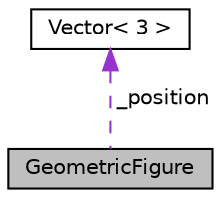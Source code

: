digraph "GeometricFigure"
{
 // LATEX_PDF_SIZE
  edge [fontname="Helvetica",fontsize="10",labelfontname="Helvetica",labelfontsize="10"];
  node [fontname="Helvetica",fontsize="10",shape=record];
  Node1 [label="GeometricFigure",height=0.2,width=0.4,color="black", fillcolor="grey75", style="filled", fontcolor="black",tooltip="Klasa Bazowa opisujaca figure geometryczna."];
  Node2 -> Node1 [dir="back",color="darkorchid3",fontsize="10",style="dashed",label=" _position" ,fontname="Helvetica"];
  Node2 [label="Vector\< 3 \>",height=0.2,width=0.4,color="black", fillcolor="white", style="filled",URL="$class_vector.html",tooltip=" "];
}
